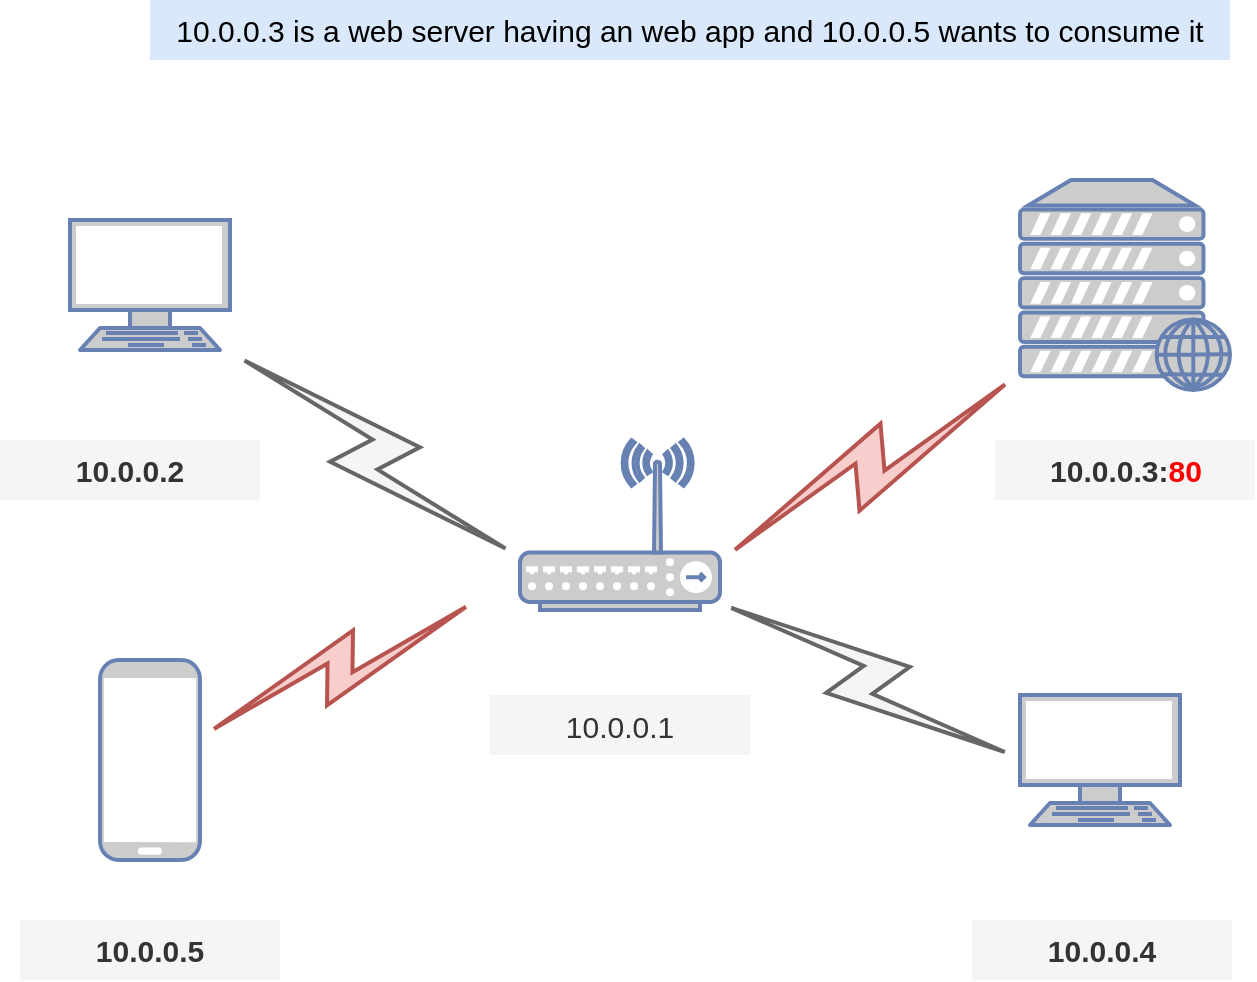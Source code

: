 <mxfile version="20.4.0" type="github" pages="4">
  <diagram id="XKPUyu1Tm3LvS_-IyQQq" name="Page-1">
    <mxGraphModel dx="1366" dy="773" grid="1" gridSize="10" guides="1" tooltips="1" connect="1" arrows="1" fold="1" page="1" pageScale="1" pageWidth="1400" pageHeight="1100" math="0" shadow="0">
      <root>
        <mxCell id="0" />
        <mxCell id="1" parent="0" />
        <mxCell id="m20iAj5jg8t047wm3KUM-1" value="" style="fontColor=#0066CC;verticalAlign=top;verticalLabelPosition=bottom;labelPosition=center;align=center;html=1;outlineConnect=0;fillColor=#CCCCCC;strokeColor=#6881B3;gradientColor=none;gradientDirection=north;strokeWidth=2;shape=mxgraph.networks.wireless_hub;" parent="1" vertex="1">
          <mxGeometry x="580" y="310" width="100" height="85" as="geometry" />
        </mxCell>
        <mxCell id="m20iAj5jg8t047wm3KUM-2" value="" style="fontColor=#0066CC;verticalAlign=top;verticalLabelPosition=bottom;labelPosition=center;align=center;html=1;outlineConnect=0;fillColor=#CCCCCC;strokeColor=#6881B3;gradientColor=none;gradientDirection=north;strokeWidth=2;shape=mxgraph.networks.web_server;" parent="1" vertex="1">
          <mxGeometry x="830" y="180" width="105" height="105" as="geometry" />
        </mxCell>
        <mxCell id="m20iAj5jg8t047wm3KUM-3" value="" style="fontColor=#0066CC;verticalAlign=top;verticalLabelPosition=bottom;labelPosition=center;align=center;html=1;outlineConnect=0;fillColor=#CCCCCC;strokeColor=#6881B3;gradientColor=none;gradientDirection=north;strokeWidth=2;shape=mxgraph.networks.mobile;" parent="1" vertex="1">
          <mxGeometry x="370" y="420" width="50" height="100" as="geometry" />
        </mxCell>
        <mxCell id="m20iAj5jg8t047wm3KUM-4" value="" style="fontColor=#0066CC;verticalAlign=top;verticalLabelPosition=bottom;labelPosition=center;align=center;html=1;outlineConnect=0;fillColor=#CCCCCC;strokeColor=#6881B3;gradientColor=none;gradientDirection=north;strokeWidth=2;shape=mxgraph.networks.terminal;" parent="1" vertex="1">
          <mxGeometry x="830" y="437.5" width="80" height="65" as="geometry" />
        </mxCell>
        <mxCell id="m20iAj5jg8t047wm3KUM-5" value="" style="fontColor=#0066CC;verticalAlign=top;verticalLabelPosition=bottom;labelPosition=center;align=center;html=1;outlineConnect=0;fillColor=#CCCCCC;strokeColor=#6881B3;gradientColor=none;gradientDirection=north;strokeWidth=2;shape=mxgraph.networks.terminal;" parent="1" vertex="1">
          <mxGeometry x="355" y="200" width="80" height="65" as="geometry" />
        </mxCell>
        <mxCell id="m20iAj5jg8t047wm3KUM-6" value="" style="html=1;outlineConnect=0;fillColor=#f8cecc;strokeColor=#b85450;gradientDirection=north;strokeWidth=2;shape=mxgraph.networks.comm_link_edge;html=1;rounded=0;exitX=1;exitY=0.7;exitDx=0;exitDy=0;exitPerimeter=0;entryX=0;entryY=0.93;entryDx=0;entryDy=0;entryPerimeter=0;" parent="1" source="m20iAj5jg8t047wm3KUM-1" target="m20iAj5jg8t047wm3KUM-2" edge="1">
          <mxGeometry width="100" height="100" relative="1" as="geometry">
            <mxPoint x="700" y="380" as="sourcePoint" />
            <mxPoint x="800" y="280" as="targetPoint" />
          </mxGeometry>
        </mxCell>
        <mxCell id="m20iAj5jg8t047wm3KUM-7" value="" style="html=1;outlineConnect=0;fillColor=#f8cecc;strokeColor=#b85450;gradientDirection=north;strokeWidth=2;shape=mxgraph.networks.comm_link_edge;html=1;rounded=0;" parent="1" source="m20iAj5jg8t047wm3KUM-3" edge="1">
          <mxGeometry width="100" height="100" relative="1" as="geometry">
            <mxPoint x="460" y="490" as="sourcePoint" />
            <mxPoint x="560" y="390" as="targetPoint" />
          </mxGeometry>
        </mxCell>
        <mxCell id="m20iAj5jg8t047wm3KUM-8" value="" style="html=1;outlineConnect=0;gradientDirection=north;strokeWidth=2;shape=mxgraph.networks.comm_link_edge;html=1;rounded=0;entryX=0;entryY=0.7;entryDx=0;entryDy=0;entryPerimeter=0;fillColor=#f5f5f5;strokeColor=#666666;" parent="1" target="m20iAj5jg8t047wm3KUM-1" edge="1">
          <mxGeometry width="100" height="100" relative="1" as="geometry">
            <mxPoint x="435" y="265" as="sourcePoint" />
            <mxPoint x="535" y="325" as="targetPoint" />
          </mxGeometry>
        </mxCell>
        <mxCell id="m20iAj5jg8t047wm3KUM-9" value="" style="html=1;outlineConnect=0;fillColor=#f5f5f5;strokeColor=#666666;gradientDirection=north;strokeWidth=2;shape=mxgraph.networks.comm_link_edge;html=1;rounded=0;exitX=0.98;exitY=0.94;exitDx=0;exitDy=0;exitPerimeter=0;" parent="1" source="m20iAj5jg8t047wm3KUM-1" edge="1">
          <mxGeometry width="100" height="100" relative="1" as="geometry">
            <mxPoint x="730" y="410" as="sourcePoint" />
            <mxPoint x="830" y="470" as="targetPoint" />
            <Array as="points">
              <mxPoint x="670" y="400" />
            </Array>
          </mxGeometry>
        </mxCell>
        <mxCell id="m20iAj5jg8t047wm3KUM-10" value="10.0.0.3 is a web server having an web app and 10.0.0.5 wants to consume it" style="text;html=1;strokeColor=none;fillColor=#dae8fc;align=center;verticalAlign=middle;whiteSpace=wrap;rounded=0;fontSize=15;fontStyle=0" parent="1" vertex="1">
          <mxGeometry x="395" y="90" width="540" height="30" as="geometry" />
        </mxCell>
        <mxCell id="m20iAj5jg8t047wm3KUM-11" value="10.0.0.3:&lt;font color=&quot;#ff0000&quot;&gt;80&lt;/font&gt;" style="text;html=1;align=center;verticalAlign=middle;whiteSpace=wrap;rounded=0;fontSize=15;fillColor=#f5f5f5;fontColor=#333333;strokeColor=none;fontStyle=1" parent="1" vertex="1">
          <mxGeometry x="817.5" y="310" width="130" height="30" as="geometry" />
        </mxCell>
        <mxCell id="m20iAj5jg8t047wm3KUM-12" value="10.0.0.4" style="text;html=1;align=center;verticalAlign=middle;whiteSpace=wrap;rounded=0;fontSize=15;fillColor=#f5f5f5;fontColor=#333333;strokeColor=none;fontStyle=1" parent="1" vertex="1">
          <mxGeometry x="806" y="550" width="130" height="30" as="geometry" />
        </mxCell>
        <mxCell id="m20iAj5jg8t047wm3KUM-13" value="10.0.0.2" style="text;html=1;align=center;verticalAlign=middle;whiteSpace=wrap;rounded=0;fontSize=15;fillColor=#f5f5f5;fontColor=#333333;strokeColor=none;fontStyle=1" parent="1" vertex="1">
          <mxGeometry x="320" y="310" width="130" height="30" as="geometry" />
        </mxCell>
        <mxCell id="m20iAj5jg8t047wm3KUM-14" value="10.0.0.5" style="text;html=1;align=center;verticalAlign=middle;whiteSpace=wrap;rounded=0;fontSize=15;fillColor=#f5f5f5;fontColor=#333333;strokeColor=none;fontStyle=1" parent="1" vertex="1">
          <mxGeometry x="330" y="550" width="130" height="30" as="geometry" />
        </mxCell>
        <mxCell id="m20iAj5jg8t047wm3KUM-15" value="10.0.0.1" style="text;html=1;align=center;verticalAlign=middle;whiteSpace=wrap;rounded=0;fontSize=15;fillColor=#f5f5f5;fontColor=#333333;strokeColor=none;" parent="1" vertex="1">
          <mxGeometry x="565" y="437.5" width="130" height="30" as="geometry" />
        </mxCell>
      </root>
    </mxGraphModel>
  </diagram>
  <diagram id="Tks7PdLNsKAvZO4JOz4f" name="Page-2">
    <mxGraphModel dx="1366" dy="773" grid="1" gridSize="10" guides="1" tooltips="1" connect="1" arrows="1" fold="1" page="1" pageScale="1" pageWidth="1400" pageHeight="1100" math="0" shadow="0">
      <root>
        <mxCell id="0" />
        <mxCell id="1" parent="0" />
        <mxCell id="XNv9ocxf_uGY8ayxlALp-1" value="GET /10.0.3:80&lt;br&gt;HTTP Headers, cookies, content-type etc" style="rounded=1;whiteSpace=wrap;html=1;fontSize=15;arcSize=0;fillColor=#dae8fc;strokeColor=#6c8ebf;" parent="1" vertex="1">
          <mxGeometry x="420" y="150" width="550" height="50" as="geometry" />
        </mxCell>
        <mxCell id="XNv9ocxf_uGY8ayxlALp-2" value="Encrypt if Necessary ( SSL )" style="rounded=1;whiteSpace=wrap;html=1;fontSize=15;arcSize=0;fillColor=#e1d5e7;strokeColor=#9673a6;" parent="1" vertex="1">
          <mxGeometry x="420" y="219" width="550" height="50" as="geometry" />
        </mxCell>
        <mxCell id="XNv9ocxf_uGY8ayxlALp-3" value="Establish Session Tag" style="rounded=1;whiteSpace=wrap;html=1;fontSize=15;arcSize=0;fillColor=#e1d5e7;strokeColor=#9673a6;" parent="1" vertex="1">
          <mxGeometry x="420" y="287" width="550" height="50" as="geometry" />
        </mxCell>
        <mxCell id="XNv9ocxf_uGY8ayxlALp-5" value="" style="rounded=1;whiteSpace=wrap;html=1;fontSize=15;arcSize=0;fillColor=#60a917;fontColor=#ffffff;strokeColor=#2D7600;" parent="1" vertex="1">
          <mxGeometry x="420" y="424" width="270" height="56" as="geometry" />
        </mxCell>
        <mxCell id="XNv9ocxf_uGY8ayxlALp-7" value="0101010111101010010101010100010101010100010" style="rounded=1;whiteSpace=wrap;html=1;fontSize=15;arcSize=0;fillColor=#f8cecc;strokeColor=default;strokeWidth=1;" parent="1" vertex="1">
          <mxGeometry x="420" y="561" width="550" height="50" as="geometry" />
        </mxCell>
        <mxCell id="ErQsEenevURDCFAFaoU1-1" value="" style="fontColor=#0066CC;verticalAlign=top;verticalLabelPosition=bottom;labelPosition=center;align=center;html=1;outlineConnect=0;fillColor=#CCCCCC;strokeColor=#6881B3;gradientColor=none;gradientDirection=north;strokeWidth=2;shape=mxgraph.networks.mobile;" parent="1" vertex="1">
          <mxGeometry x="1140" y="80" width="50" height="100" as="geometry" />
        </mxCell>
        <mxCell id="ErQsEenevURDCFAFaoU1-2" value="10.0.0.5:&lt;font color=&quot;#ff0000&quot;&gt;82&lt;/font&gt;" style="text;html=1;align=center;verticalAlign=middle;whiteSpace=wrap;rounded=0;fontSize=15;fillColor=#f5f5f5;fontColor=#333333;strokeColor=none;fontStyle=1" parent="1" vertex="1">
          <mxGeometry x="1100" y="210" width="130" height="30" as="geometry" />
        </mxCell>
        <mxCell id="Qqbl2pWUeIQWCdBgG3dt-1" value="" style="fontColor=#0066CC;verticalAlign=top;verticalLabelPosition=bottom;labelPosition=center;align=center;html=1;outlineConnect=0;fillColor=#CCCCCC;strokeColor=#6881B3;gradientColor=none;gradientDirection=north;strokeWidth=2;shape=mxgraph.networks.web_server;" parent="1" vertex="1">
          <mxGeometry x="1120" y="298" width="105" height="105" as="geometry" />
        </mxCell>
        <mxCell id="Qqbl2pWUeIQWCdBgG3dt-2" value="10.0.0.3:&lt;font color=&quot;#ff0000&quot;&gt;80&lt;/font&gt;" style="text;html=1;align=center;verticalAlign=middle;whiteSpace=wrap;rounded=0;fontSize=15;fillColor=#f5f5f5;fontColor=#333333;strokeColor=none;fontStyle=1" parent="1" vertex="1">
          <mxGeometry x="1110" y="427.5" width="130" height="30" as="geometry" />
        </mxCell>
        <mxCell id="Qqbl2pWUeIQWCdBgG3dt-3" value="" style="triangle;whiteSpace=wrap;html=1;fontSize=15;fontColor=#ffffff;rotation=-90;fillColor=#1ba1e2;strokeColor=#006EAF;" parent="1" vertex="1">
          <mxGeometry x="796.67" y="285.34" width="40" height="53.33" as="geometry" />
        </mxCell>
        <mxCell id="Qqbl2pWUeIQWCdBgG3dt-5" value="Add Ports/Seq" style="shape=process;whiteSpace=wrap;html=1;backgroundOutline=1;fontSize=15;size=0.185;align=center;fillColor=#e1d5e7;strokeColor=#9673a6;" parent="1" vertex="1">
          <mxGeometry x="420" y="356" width="270" height="54" as="geometry" />
        </mxCell>
        <mxCell id="Qqbl2pWUeIQWCdBgG3dt-6" value="Break into Segment" style="shape=process;whiteSpace=wrap;html=1;backgroundOutline=1;fontSize=15;size=0.185;fillColor=#e1d5e7;strokeColor=#9673a6;" parent="1" vertex="1">
          <mxGeometry x="700" y="356" width="270" height="54" as="geometry" />
        </mxCell>
        <mxCell id="Qqbl2pWUeIQWCdBgG3dt-8" value="123" style="text;html=1;strokeColor=none;fillColor=none;align=center;verticalAlign=middle;whiteSpace=wrap;rounded=0;fontSize=15;fontColor=#FF0000;" parent="1" vertex="1">
          <mxGeometry x="700" y="368" width="60" height="30" as="geometry" />
        </mxCell>
        <mxCell id="Qqbl2pWUeIQWCdBgG3dt-10" value="80" style="text;html=1;strokeColor=none;fillColor=none;align=center;verticalAlign=middle;whiteSpace=wrap;rounded=0;fontSize=15;fontColor=#FF0000;" parent="1" vertex="1">
          <mxGeometry x="910" y="368" width="60" height="30" as="geometry" />
        </mxCell>
        <mxCell id="Qqbl2pWUeIQWCdBgG3dt-11" value="&lt;span style=&quot;font-family: Helvetica; font-size: 12px; font-style: normal; font-variant-ligatures: normal; font-variant-caps: normal; font-weight: 400; letter-spacing: normal; orphans: 2; text-align: center; text-indent: 0px; text-transform: none; widows: 2; word-spacing: 0px; -webkit-text-stroke-width: 0px; text-decoration-thickness: initial; text-decoration-style: initial; text-decoration-color: initial; float: none; display: inline !important;&quot;&gt;Add Ports/Seq&lt;/span&gt;" style="shape=process;whiteSpace=wrap;html=1;backgroundOutline=1;fontSize=12;size=0.235;fillColor=#e1d5e7;strokeColor=#9673a6;labelBackgroundColor=none;" parent="1" vertex="1">
          <mxGeometry x="470" y="424" width="170" height="56" as="geometry" />
        </mxCell>
        <mxCell id="Qqbl2pWUeIQWCdBgG3dt-13" value="" style="rounded=1;whiteSpace=wrap;html=1;fontSize=15;fontColor=#ffffff;arcSize=0;fillColor=#60a917;strokeColor=#2D7600;" parent="1" vertex="1">
          <mxGeometry x="700" y="424" width="270" height="56" as="geometry" />
        </mxCell>
        <mxCell id="Qqbl2pWUeIQWCdBgG3dt-12" value="&lt;font style=&quot;font-size: 13px;&quot;&gt;Segment&lt;/font&gt;" style="shape=process;whiteSpace=wrap;html=1;backgroundOutline=1;fontSize=15;size=0.235;fillColor=#e1d5e7;strokeColor=#9673a6;" parent="1" vertex="1">
          <mxGeometry x="750" y="424" width="170" height="56" as="geometry" />
        </mxCell>
        <mxCell id="Qqbl2pWUeIQWCdBgG3dt-14" value="&lt;font style=&quot;font-size: 12px;&quot;&gt;10.0.0.5&lt;/font&gt;" style="text;html=1;align=center;verticalAlign=middle;whiteSpace=wrap;rounded=0;fontSize=15;fontColor=#FCFFFF;" parent="1" vertex="1">
          <mxGeometry x="420" y="437" width="50" height="30" as="geometry" />
        </mxCell>
        <mxCell id="Qqbl2pWUeIQWCdBgG3dt-15" value="&lt;font style=&quot;font-size: 12px;&quot;&gt;10.0.0.3&lt;/font&gt;" style="text;html=1;strokeColor=none;fillColor=none;align=center;verticalAlign=middle;whiteSpace=wrap;rounded=0;fontSize=15;fontColor=#FFFFFF;" parent="1" vertex="1">
          <mxGeometry x="640" y="437" width="50" height="30" as="geometry" />
        </mxCell>
        <mxCell id="Qqbl2pWUeIQWCdBgG3dt-16" value="&lt;font style=&quot;font-size: 12px;&quot;&gt;10.0.0.5&lt;/font&gt;" style="text;html=1;strokeColor=none;fillColor=none;align=center;verticalAlign=middle;whiteSpace=wrap;rounded=0;fontSize=15;fontColor=#FFFFFF;" parent="1" vertex="1">
          <mxGeometry x="700" y="437" width="50" height="30" as="geometry" />
        </mxCell>
        <mxCell id="Qqbl2pWUeIQWCdBgG3dt-17" value="&lt;font style=&quot;font-size: 12px;&quot;&gt;10.0.0.3&lt;/font&gt;" style="text;html=1;strokeColor=none;fillColor=none;align=center;verticalAlign=middle;whiteSpace=wrap;rounded=0;fontSize=15;fontColor=#FFFFFF;" parent="1" vertex="1">
          <mxGeometry x="920" y="437" width="50" height="30" as="geometry" />
        </mxCell>
        <mxCell id="Qqbl2pWUeIQWCdBgG3dt-23" value="" style="shape=process;whiteSpace=wrap;html=1;backgroundOutline=1;fontSize=12;fontColor=#000000;size=0.158;fillColor=#f0a30a;strokeColor=#BD7000;" parent="1" vertex="1">
          <mxGeometry x="420" y="493" width="190" height="57" as="geometry" />
        </mxCell>
        <mxCell id="Qqbl2pWUeIQWCdBgG3dt-24" value="" style="shape=process;whiteSpace=wrap;html=1;backgroundOutline=1;fontSize=12;fontColor=#000000;size=0.167;fillColor=#f0a30a;strokeColor=#BD7000;" parent="1" vertex="1">
          <mxGeometry x="790" y="493" width="180" height="57" as="geometry" />
        </mxCell>
        <mxCell id="Qqbl2pWUeIQWCdBgG3dt-25" value="" style="shape=process;whiteSpace=wrap;html=1;backgroundOutline=1;fontSize=12;fontColor=#000000;size=0.188;fillColor=#f0a30a;strokeColor=#BD7000;" parent="1" vertex="1">
          <mxGeometry x="620" y="493" width="160" height="57" as="geometry" />
        </mxCell>
        <mxCell id="Qqbl2pWUeIQWCdBgG3dt-28" value="" style="shape=process;whiteSpace=wrap;html=1;backgroundOutline=1;fontSize=12;size=0.308;fillColor=#e1d5e7;strokeColor=#9673a6;" parent="1" vertex="1">
          <mxGeometry x="450" y="493" width="130" height="57" as="geometry" />
        </mxCell>
        <mxCell id="Qqbl2pWUeIQWCdBgG3dt-30" value="10.0.0.3" style="rounded=0;whiteSpace=wrap;html=1;fontSize=12;fillColor=#60a917;strokeColor=#2D7600;fontColor=#ffffff;" parent="1" vertex="1">
          <mxGeometry x="650" y="493" width="50" height="57" as="geometry" />
        </mxCell>
        <mxCell id="Qqbl2pWUeIQWCdBgG3dt-32" value="&lt;font style=&quot;font-size: 12px;&quot;&gt;10.0.0.5&lt;/font&gt;" style="text;html=1;strokeColor=none;fillColor=none;align=center;verticalAlign=middle;whiteSpace=wrap;rounded=0;fontSize=15;fontColor=#FF0000;" parent="1" vertex="1">
          <mxGeometry x="700" y="506.5" width="50" height="30" as="geometry" />
        </mxCell>
        <mxCell id="Qqbl2pWUeIQWCdBgG3dt-33" value="&lt;font style=&quot;font-size: 12px;&quot;&gt;D&lt;/font&gt;" style="text;html=1;align=center;verticalAlign=middle;whiteSpace=wrap;rounded=0;fontSize=15;" parent="1" vertex="1">
          <mxGeometry x="420" y="505" width="30" height="30" as="geometry" />
        </mxCell>
        <mxCell id="Qqbl2pWUeIQWCdBgG3dt-34" value="&lt;font style=&quot;font-size: 12px;&quot;&gt;C&lt;/font&gt;" style="text;html=1;align=center;verticalAlign=middle;whiteSpace=wrap;rounded=0;fontSize=15;" parent="1" vertex="1">
          <mxGeometry x="580" y="507" width="30" height="30" as="geometry" />
        </mxCell>
        <mxCell id="Qqbl2pWUeIQWCdBgG3dt-35" value="&lt;font style=&quot;font-size: 12px;&quot;&gt;D&lt;/font&gt;" style="text;html=1;align=center;verticalAlign=middle;whiteSpace=wrap;rounded=0;fontSize=15;" parent="1" vertex="1">
          <mxGeometry x="620" y="506.5" width="30" height="30" as="geometry" />
        </mxCell>
        <mxCell id="Qqbl2pWUeIQWCdBgG3dt-36" value="&lt;font style=&quot;font-size: 12px;&quot;&gt;C&lt;/font&gt;" style="text;html=1;align=center;verticalAlign=middle;whiteSpace=wrap;rounded=0;fontSize=15;" parent="1" vertex="1">
          <mxGeometry x="750" y="507" width="30" height="30" as="geometry" />
        </mxCell>
        <mxCell id="Qqbl2pWUeIQWCdBgG3dt-37" value="&lt;font style=&quot;font-size: 12px;&quot;&gt;D&lt;/font&gt;" style="text;html=1;align=center;verticalAlign=middle;whiteSpace=wrap;rounded=0;fontSize=15;" parent="1" vertex="1">
          <mxGeometry x="790" y="506.5" width="30" height="30" as="geometry" />
        </mxCell>
        <mxCell id="Qqbl2pWUeIQWCdBgG3dt-38" value="&lt;font style=&quot;font-size: 12px;&quot;&gt;C&lt;/font&gt;" style="text;html=1;align=center;verticalAlign=middle;whiteSpace=wrap;rounded=0;fontSize=15;" parent="1" vertex="1">
          <mxGeometry x="940" y="507" width="30" height="30" as="geometry" />
        </mxCell>
        <mxCell id="Qqbl2pWUeIQWCdBgG3dt-40" value="&lt;font style=&quot;font-size: 7px;&quot;&gt;Segment&lt;/font&gt;" style="shape=process;whiteSpace=wrap;html=1;backgroundOutline=1;fontSize=12;fontColor=#ffffff;size=0.333;fillColor=#647687;strokeColor=#314354;" parent="1" vertex="1">
          <mxGeometry x="820" y="493.5" width="90" height="56.5" as="geometry" />
        </mxCell>
        <mxCell id="Qqbl2pWUeIQWCdBgG3dt-43" value="&lt;font style=&quot;font-size: 10px;&quot;&gt;10.0.0.5&lt;/font&gt;" style="text;html=1;strokeColor=none;fillColor=none;align=center;verticalAlign=middle;whiteSpace=wrap;rounded=0;fontSize=10;fontColor=#FF0000;" parent="1" vertex="1">
          <mxGeometry x="450" y="506.5" width="40" height="30" as="geometry" />
        </mxCell>
        <mxCell id="Qqbl2pWUeIQWCdBgG3dt-44" value="&lt;font style=&quot;font-size: 12px;&quot;&gt;123&lt;/font&gt;" style="text;html=1;strokeColor=none;fillColor=none;align=center;verticalAlign=middle;whiteSpace=wrap;rounded=0;fontSize=15;fontColor=#FF0000;" parent="1" vertex="1">
          <mxGeometry x="490" y="507" width="50" height="30" as="geometry" />
        </mxCell>
        <mxCell id="Qqbl2pWUeIQWCdBgG3dt-46" value="&lt;font style=&quot;font-size: 8px;&quot;&gt;Add Ports/Seq&lt;/font&gt;" style="text;html=1;strokeColor=none;fillColor=none;align=center;verticalAlign=middle;whiteSpace=wrap;rounded=0;fontSize=8;fontColor=#000000;" parent="1" vertex="1">
          <mxGeometry x="540" y="506.5" width="40" height="30" as="geometry" />
        </mxCell>
        <mxCell id="Qqbl2pWUeIQWCdBgG3dt-47" value="&lt;font style=&quot;font-size: 12px;&quot;&gt;82&lt;/font&gt;" style="text;html=1;align=center;verticalAlign=middle;whiteSpace=wrap;rounded=0;fontSize=15;fontColor=#FFFFFF;" parent="1" vertex="1">
          <mxGeometry x="820" y="506.5" width="30" height="30" as="geometry" />
        </mxCell>
        <mxCell id="Qqbl2pWUeIQWCdBgG3dt-48" value="&lt;font style=&quot;font-size: 12px;&quot;&gt;80&lt;/font&gt;" style="text;html=1;strokeColor=none;fillColor=none;align=center;verticalAlign=middle;whiteSpace=wrap;rounded=0;fontSize=15;fontColor=#FFFFFF;" parent="1" vertex="1">
          <mxGeometry x="880" y="507" width="30" height="30" as="geometry" />
        </mxCell>
        <mxCell id="Qqbl2pWUeIQWCdBgG3dt-49" value="&lt;font style=&quot;font-size: 8px;&quot;&gt;10.0.0.3&lt;/font&gt;" style="text;html=1;strokeColor=none;fillColor=none;align=center;verticalAlign=middle;whiteSpace=wrap;rounded=0;fontSize=8;fontColor=#FF0000;" parent="1" vertex="1">
          <mxGeometry x="910" y="507" width="30" height="30" as="geometry" />
        </mxCell>
        <mxCell id="Qqbl2pWUeIQWCdBgG3dt-50" value="Layer 7 Application" style="text;html=1;strokeColor=none;fillColor=#dae8fc;align=center;verticalAlign=middle;whiteSpace=wrap;rounded=0;fontSize=9;" parent="1" vertex="1">
          <mxGeometry x="260" y="160" width="80" height="30" as="geometry" />
        </mxCell>
        <mxCell id="Qqbl2pWUeIQWCdBgG3dt-51" value="Layer 6 Presentation" style="text;html=1;strokeColor=none;fillColor=#e1d5e7;align=center;verticalAlign=middle;whiteSpace=wrap;rounded=0;fontSize=9;" parent="1" vertex="1">
          <mxGeometry x="260" y="229" width="80" height="30" as="geometry" />
        </mxCell>
        <mxCell id="Qqbl2pWUeIQWCdBgG3dt-52" value="Layer 5 Session" style="text;html=1;strokeColor=none;fillColor=#1ba1e2;align=center;verticalAlign=middle;whiteSpace=wrap;rounded=0;fontSize=9;fontColor=#ffffff;" parent="1" vertex="1">
          <mxGeometry x="260" y="297.01" width="80" height="30" as="geometry" />
        </mxCell>
        <mxCell id="Qqbl2pWUeIQWCdBgG3dt-53" value="Layer 4 Transport" style="text;html=1;strokeColor=none;fillColor=#647687;align=center;verticalAlign=middle;whiteSpace=wrap;rounded=0;fontSize=9;fontColor=#ffffff;" parent="1" vertex="1">
          <mxGeometry x="260" y="367.66" width="80" height="30" as="geometry" />
        </mxCell>
        <mxCell id="Qqbl2pWUeIQWCdBgG3dt-54" value="Layer 3 Network" style="text;html=1;strokeColor=none;fillColor=#60a917;align=center;verticalAlign=middle;whiteSpace=wrap;rounded=0;fontSize=9;fontColor=#ffffff;" parent="1" vertex="1">
          <mxGeometry x="260" y="437" width="80" height="30" as="geometry" />
        </mxCell>
        <mxCell id="Qqbl2pWUeIQWCdBgG3dt-55" value="Layer 1 Physical" style="text;html=1;strokeColor=none;fillColor=#f8cecc;align=center;verticalAlign=middle;whiteSpace=wrap;rounded=0;fontSize=9;" parent="1" vertex="1">
          <mxGeometry x="260" y="571" width="80" height="30" as="geometry" />
        </mxCell>
        <mxCell id="Qqbl2pWUeIQWCdBgG3dt-56" value="Layer 2 Data Link" style="text;html=1;strokeColor=none;fillColor=#f0a30a;align=center;verticalAlign=middle;whiteSpace=wrap;rounded=0;fontSize=9;fontColor=#000000;" parent="1" vertex="1">
          <mxGeometry x="260" y="500" width="80" height="30" as="geometry" />
        </mxCell>
        <mxCell id="Qqbl2pWUeIQWCdBgG3dt-61" value="&lt;font style=&quot;font-size: 14px;&quot;&gt;80&lt;/font&gt;" style="rounded=0;whiteSpace=wrap;html=1;fontSize=9;fontColor=#ffffff;fillColor=#647687;strokeColor=#314354;" parent="1" vertex="1">
          <mxGeometry x="640" y="356" width="50" height="54" as="geometry" />
        </mxCell>
        <mxCell id="Qqbl2pWUeIQWCdBgG3dt-60" value="&lt;font style=&quot;font-size: 13px;&quot;&gt;82&lt;/font&gt;" style="rounded=0;whiteSpace=wrap;html=1;fontSize=9;fontColor=#ffffff;fillColor=#647687;strokeColor=#314354;" parent="1" vertex="1">
          <mxGeometry x="420" y="356" width="50" height="54" as="geometry" />
        </mxCell>
        <mxCell id="Qqbl2pWUeIQWCdBgG3dt-64" value="&lt;font style=&quot;font-size: 14px;&quot;&gt;80&lt;/font&gt;" style="rounded=0;whiteSpace=wrap;html=1;fontSize=9;fontColor=#ffffff;fillColor=#647687;strokeColor=#314354;" parent="1" vertex="1">
          <mxGeometry x="920" y="356" width="50" height="54" as="geometry" />
        </mxCell>
        <mxCell id="Qqbl2pWUeIQWCdBgG3dt-63" value="&lt;font style=&quot;font-size: 13px;&quot;&gt;82&lt;/font&gt;" style="rounded=0;whiteSpace=wrap;html=1;fontSize=9;fontColor=#ffffff;fillColor=#647687;strokeColor=#314354;" parent="1" vertex="1">
          <mxGeometry x="700" y="356" width="50" height="54" as="geometry" />
        </mxCell>
        <mxCell id="Qqbl2pWUeIQWCdBgG3dt-65" value="&lt;font style=&quot;font-size: 13px;&quot;&gt;82&lt;/font&gt;" style="rounded=0;whiteSpace=wrap;html=1;fontSize=9;fontColor=#ffffff;fillColor=#647687;strokeColor=#314354;" parent="1" vertex="1">
          <mxGeometry x="469" y="424" width="41" height="56" as="geometry" />
        </mxCell>
        <mxCell id="Qqbl2pWUeIQWCdBgG3dt-66" value="&lt;font style=&quot;font-size: 14px;&quot;&gt;80&lt;/font&gt;" style="rounded=0;whiteSpace=wrap;html=1;fontSize=9;fontColor=#ffffff;fillColor=#647687;strokeColor=#314354;" parent="1" vertex="1">
          <mxGeometry x="600" y="425" width="40" height="54" as="geometry" />
        </mxCell>
        <mxCell id="Qqbl2pWUeIQWCdBgG3dt-67" value="&lt;span style=&quot;font-size: 13px;&quot;&gt;82&lt;/span&gt;" style="rounded=0;whiteSpace=wrap;html=1;fontSize=9;fontColor=#ffffff;fillColor=#647687;strokeColor=#314354;" parent="1" vertex="1">
          <mxGeometry x="749" y="424" width="41" height="56" as="geometry" />
        </mxCell>
        <mxCell id="Qqbl2pWUeIQWCdBgG3dt-68" value="&lt;font style=&quot;font-size: 14px;&quot;&gt;80&lt;/font&gt;" style="rounded=0;whiteSpace=wrap;html=1;fontSize=9;fontColor=#ffffff;fillColor=#647687;strokeColor=#314354;" parent="1" vertex="1">
          <mxGeometry x="880" y="425" width="40" height="54" as="geometry" />
        </mxCell>
        <mxCell id="Qqbl2pWUeIQWCdBgG3dt-70" value="10.0.0.5" style="rounded=0;whiteSpace=wrap;html=1;fontSize=12;fillColor=#60a917;strokeColor=#2D7600;fontColor=#ffffff;" parent="1" vertex="1">
          <mxGeometry x="700" y="493.5" width="50" height="56.5" as="geometry" />
        </mxCell>
        <mxCell id="Qqbl2pWUeIQWCdBgG3dt-71" value="&lt;font style=&quot;font-size: 6px;&quot;&gt;Segment&lt;/font&gt;" style="rounded=0;whiteSpace=wrap;html=1;fontSize=12;fillColor=#e1d5e7;strokeColor=#9673a6;" parent="1" vertex="1">
          <mxGeometry x="850" y="493.75" width="30" height="56.5" as="geometry" />
        </mxCell>
        <mxCell id="Qqbl2pWUeIQWCdBgG3dt-74" value="" style="triangle;whiteSpace=wrap;html=1;fontSize=15;rotation=-90;textOpacity=20;fillColor=#b1ddf0;strokeColor=#10739e;fontColor=default;opacity=50;" parent="1" vertex="1">
          <mxGeometry x="810" y="356" width="40" height="53.33" as="geometry" />
        </mxCell>
        <mxCell id="Qqbl2pWUeIQWCdBgG3dt-72" value="&lt;font style=&quot;font-size: 7px;&quot;&gt;10.0.0.3&lt;/font&gt;" style="rounded=0;whiteSpace=wrap;html=1;fontSize=12;fillColor=#60a917;strokeColor=#2D7600;fontColor=#ffffff;" parent="1" vertex="1">
          <mxGeometry x="910" y="493" width="30" height="57" as="geometry" />
        </mxCell>
        <mxCell id="Qqbl2pWUeIQWCdBgG3dt-73" value="Open System Interconnection&amp;nbsp; (OSI ) Model" style="text;html=1;align=center;verticalAlign=middle;whiteSpace=wrap;rounded=0;labelBackgroundColor=none;strokeWidth=4;fontSize=13;fillColor=#f5f5f5;fontColor=#333333;strokeColor=none;fontStyle=1" parent="1" vertex="1">
          <mxGeometry x="460.0" y="70" width="480" height="30" as="geometry" />
        </mxCell>
        <mxCell id="Qqbl2pWUeIQWCdBgG3dt-75" value="" style="triangle;whiteSpace=wrap;html=1;fontSize=15;rotation=-90;textOpacity=20;fillColor=#b1ddf0;strokeColor=#10739e;fontColor=default;opacity=50;" parent="1" vertex="1">
          <mxGeometry x="815" y="425" width="40" height="53.33" as="geometry" />
        </mxCell>
        <mxCell id="Qqbl2pWUeIQWCdBgG3dt-76" value="" style="triangle;whiteSpace=wrap;html=1;fontSize=15;rotation=-90;textOpacity=20;fillColor=#b1ddf0;strokeColor=#10739e;fontColor=default;opacity=50;" parent="1" vertex="1">
          <mxGeometry x="856.83" y="500.51" width="15" height="20" as="geometry" />
        </mxCell>
        <mxCell id="E63JAxn0gkSoe_ebOMRQ-1" value="" style="endArrow=classic;html=1;rounded=0;" parent="1" edge="1">
          <mxGeometry width="50" height="50" relative="1" as="geometry">
            <mxPoint x="1010" y="150" as="sourcePoint" />
            <mxPoint x="1010" y="610" as="targetPoint" />
          </mxGeometry>
        </mxCell>
        <mxCell id="6B_Frrq-Mdh2XbaOdawu-1" value="Segments" style="text;html=1;align=center;verticalAlign=middle;whiteSpace=wrap;rounded=0;labelBackgroundColor=none;strokeWidth=4;fontSize=13;fillColor=#f5f5f5;fontColor=#333333;strokeColor=none;fontStyle=1" parent="1" vertex="1">
          <mxGeometry x="971" y="369" width="80" height="30" as="geometry" />
        </mxCell>
        <mxCell id="6B_Frrq-Mdh2XbaOdawu-2" value="Packets" style="text;html=1;align=center;verticalAlign=middle;whiteSpace=wrap;rounded=0;labelBackgroundColor=none;strokeWidth=4;fontSize=13;fillColor=#f5f5f5;fontColor=#333333;strokeColor=none;fontStyle=1" parent="1" vertex="1">
          <mxGeometry x="971" y="436.66" width="80" height="30" as="geometry" />
        </mxCell>
        <mxCell id="cANMoEAYzqhfZGf-EyVC-7" value="Frame" style="text;html=1;align=center;verticalAlign=middle;whiteSpace=wrap;rounded=0;labelBackgroundColor=none;strokeWidth=4;fontSize=13;fillColor=#f5f5f5;fontColor=#333333;strokeColor=none;fontStyle=1" parent="1" vertex="1">
          <mxGeometry x="971" y="505" width="80" height="30" as="geometry" />
        </mxCell>
        <mxCell id="cANMoEAYzqhfZGf-EyVC-8" value="" style="rounded=0;whiteSpace=wrap;html=1;fontColor=#ffffff;fillColor=#647687;strokeColor=#314354;" parent="1" vertex="1">
          <mxGeometry x="1105" y="492" width="25.79" height="28" as="geometry" />
        </mxCell>
        <mxCell id="cANMoEAYzqhfZGf-EyVC-9" value="&lt;font style=&quot;font-size: 11px;&quot;&gt;Ports (Source and Destination)&lt;/font&gt;" style="text;html=1;align=center;verticalAlign=middle;whiteSpace=wrap;rounded=0;fontSize=15;fillColor=#f5f5f5;fontColor=#333333;strokeColor=none;fontStyle=1" parent="1" vertex="1">
          <mxGeometry x="1140" y="491" width="170" height="30" as="geometry" />
        </mxCell>
        <mxCell id="cANMoEAYzqhfZGf-EyVC-10" value="" style="rounded=0;whiteSpace=wrap;html=1;fontColor=#ffffff;fillColor=#60a917;strokeColor=#2D7600;" parent="1" vertex="1">
          <mxGeometry x="1105" y="531" width="25.79" height="28" as="geometry" />
        </mxCell>
        <mxCell id="cANMoEAYzqhfZGf-EyVC-11" value="&lt;font style=&quot;font-size: 11px;&quot;&gt;IP Address (Source and Destination)&lt;/font&gt;" style="text;html=1;align=center;verticalAlign=middle;whiteSpace=wrap;rounded=0;fontSize=15;fillColor=#f5f5f5;fontColor=#333333;strokeColor=none;fontStyle=1" parent="1" vertex="1">
          <mxGeometry x="1140" y="530" width="210" height="30" as="geometry" />
        </mxCell>
        <mxCell id="cANMoEAYzqhfZGf-EyVC-12" value="" style="rounded=0;whiteSpace=wrap;html=1;fontColor=#000000;fillColor=#f0a30a;strokeColor=#BD7000;" parent="1" vertex="1">
          <mxGeometry x="1105" y="572" width="25.79" height="28" as="geometry" />
        </mxCell>
        <mxCell id="cANMoEAYzqhfZGf-EyVC-13" value="&lt;font style=&quot;font-size: 11px;&quot;&gt;MAC Address (Source and Destination)&lt;/font&gt;" style="text;html=1;align=center;verticalAlign=middle;whiteSpace=wrap;rounded=0;fontSize=15;fillColor=#f5f5f5;fontColor=#333333;strokeColor=none;fontStyle=1" parent="1" vertex="1">
          <mxGeometry x="1140" y="571" width="210" height="30" as="geometry" />
        </mxCell>
        <mxCell id="2hXBVIj9OIPmf1ShUWQz-1" value="&lt;font style=&quot;font-size: 11px;&quot;&gt;TCP/IP/UDP&lt;/font&gt;" style="text;html=1;align=center;verticalAlign=middle;whiteSpace=wrap;rounded=0;labelBackgroundColor=none;strokeWidth=4;fontSize=13;fillColor=#f5f5f5;fontColor=#333333;strokeColor=none;fontStyle=1" vertex="1" parent="1">
          <mxGeometry x="340" y="368" width="80" height="30" as="geometry" />
        </mxCell>
      </root>
    </mxGraphModel>
  </diagram>
  <diagram name="Page-3" id="7TiJvqebHcIxNIhwIEVT">
    <mxGraphModel dx="1366" dy="773" grid="1" gridSize="10" guides="1" tooltips="1" connect="1" arrows="1" fold="1" page="1" pageScale="1" pageWidth="1400" pageHeight="1100" math="0" shadow="0">
      <root>
        <mxCell id="vFieOjdE_hQMIMMlxJit-0" />
        <mxCell id="vFieOjdE_hQMIMMlxJit-1" parent="vFieOjdE_hQMIMMlxJit-0" />
        <mxCell id="vFieOjdE_hQMIMMlxJit-2" value="" style="fontColor=#0066CC;verticalAlign=top;verticalLabelPosition=bottom;labelPosition=center;align=center;html=1;outlineConnect=0;fillColor=#CCCCCC;strokeColor=#6881B3;gradientColor=none;gradientDirection=north;strokeWidth=2;shape=mxgraph.networks.wireless_hub;" parent="vFieOjdE_hQMIMMlxJit-1" vertex="1">
          <mxGeometry x="580" y="310" width="100" height="85" as="geometry" />
        </mxCell>
        <mxCell id="vFieOjdE_hQMIMMlxJit-3" value="" style="fontColor=#0066CC;verticalAlign=top;verticalLabelPosition=bottom;labelPosition=center;align=center;html=1;outlineConnect=0;fillColor=#CCCCCC;strokeColor=#6881B3;gradientColor=none;gradientDirection=north;strokeWidth=2;shape=mxgraph.networks.web_server;" parent="vFieOjdE_hQMIMMlxJit-1" vertex="1">
          <mxGeometry x="830" y="180" width="105" height="105" as="geometry" />
        </mxCell>
        <mxCell id="vFieOjdE_hQMIMMlxJit-4" value="" style="fontColor=#0066CC;verticalAlign=top;verticalLabelPosition=bottom;labelPosition=center;align=center;html=1;outlineConnect=0;fillColor=#CCCCCC;strokeColor=#6881B3;gradientColor=none;gradientDirection=north;strokeWidth=2;shape=mxgraph.networks.mobile;" parent="vFieOjdE_hQMIMMlxJit-1" vertex="1">
          <mxGeometry x="370" y="420" width="50" height="100" as="geometry" />
        </mxCell>
        <mxCell id="vFieOjdE_hQMIMMlxJit-5" value="" style="fontColor=#0066CC;verticalAlign=top;verticalLabelPosition=bottom;labelPosition=center;align=center;html=1;outlineConnect=0;fillColor=#CCCCCC;strokeColor=#6881B3;gradientColor=none;gradientDirection=north;strokeWidth=2;shape=mxgraph.networks.terminal;" parent="vFieOjdE_hQMIMMlxJit-1" vertex="1">
          <mxGeometry x="830" y="437.5" width="80" height="65" as="geometry" />
        </mxCell>
        <mxCell id="vFieOjdE_hQMIMMlxJit-6" value="" style="fontColor=#0066CC;verticalAlign=top;verticalLabelPosition=bottom;labelPosition=center;align=center;html=1;outlineConnect=0;fillColor=#CCCCCC;strokeColor=#6881B3;gradientColor=none;gradientDirection=north;strokeWidth=2;shape=mxgraph.networks.terminal;" parent="vFieOjdE_hQMIMMlxJit-1" vertex="1">
          <mxGeometry x="355" y="200" width="80" height="65" as="geometry" />
        </mxCell>
        <mxCell id="vFieOjdE_hQMIMMlxJit-7" value="" style="html=1;outlineConnect=0;fillColor=#f8cecc;strokeColor=#b85450;gradientDirection=north;strokeWidth=2;shape=mxgraph.networks.comm_link_edge;html=1;rounded=0;exitX=1;exitY=0.7;exitDx=0;exitDy=0;exitPerimeter=0;entryX=0;entryY=0.93;entryDx=0;entryDy=0;entryPerimeter=0;" parent="vFieOjdE_hQMIMMlxJit-1" source="vFieOjdE_hQMIMMlxJit-2" target="vFieOjdE_hQMIMMlxJit-3" edge="1">
          <mxGeometry width="100" height="100" relative="1" as="geometry">
            <mxPoint x="700" y="380" as="sourcePoint" />
            <mxPoint x="800" y="280" as="targetPoint" />
          </mxGeometry>
        </mxCell>
        <mxCell id="vFieOjdE_hQMIMMlxJit-8" value="" style="html=1;outlineConnect=0;fillColor=#f8cecc;strokeColor=#b85450;gradientDirection=north;strokeWidth=2;shape=mxgraph.networks.comm_link_edge;html=1;rounded=0;" parent="vFieOjdE_hQMIMMlxJit-1" source="vFieOjdE_hQMIMMlxJit-4" edge="1">
          <mxGeometry width="100" height="100" relative="1" as="geometry">
            <mxPoint x="460" y="490" as="sourcePoint" />
            <mxPoint x="560" y="390" as="targetPoint" />
          </mxGeometry>
        </mxCell>
        <mxCell id="vFieOjdE_hQMIMMlxJit-9" value="" style="html=1;outlineConnect=0;gradientDirection=north;strokeWidth=2;shape=mxgraph.networks.comm_link_edge;html=1;rounded=0;entryX=0;entryY=0.7;entryDx=0;entryDy=0;entryPerimeter=0;fillColor=#f8cecc;strokeColor=#b85450;" parent="vFieOjdE_hQMIMMlxJit-1" target="vFieOjdE_hQMIMMlxJit-2" edge="1">
          <mxGeometry width="100" height="100" relative="1" as="geometry">
            <mxPoint x="435" y="265" as="sourcePoint" />
            <mxPoint x="535" y="325" as="targetPoint" />
          </mxGeometry>
        </mxCell>
        <mxCell id="vFieOjdE_hQMIMMlxJit-10" value="" style="html=1;outlineConnect=0;fillColor=#f8cecc;strokeColor=#b85450;gradientDirection=north;strokeWidth=2;shape=mxgraph.networks.comm_link_edge;html=1;rounded=0;exitX=0.98;exitY=0.94;exitDx=0;exitDy=0;exitPerimeter=0;" parent="vFieOjdE_hQMIMMlxJit-1" source="vFieOjdE_hQMIMMlxJit-2" edge="1">
          <mxGeometry width="100" height="100" relative="1" as="geometry">
            <mxPoint x="730" y="410" as="sourcePoint" />
            <mxPoint x="830" y="470" as="targetPoint" />
            <Array as="points">
              <mxPoint x="670" y="400" />
            </Array>
          </mxGeometry>
        </mxCell>
        <mxCell id="vFieOjdE_hQMIMMlxJit-12" value="10.0.0.3:&lt;font color=&quot;#ff0000&quot;&gt;80&lt;/font&gt;" style="text;html=1;align=center;verticalAlign=middle;whiteSpace=wrap;rounded=0;fontSize=15;fillColor=#f5f5f5;fontColor=#333333;strokeColor=none;fontStyle=1" parent="vFieOjdE_hQMIMMlxJit-1" vertex="1">
          <mxGeometry x="817.5" y="310" width="130" height="30" as="geometry" />
        </mxCell>
        <mxCell id="vFieOjdE_hQMIMMlxJit-13" value="10.0.0.4" style="text;html=1;align=center;verticalAlign=middle;whiteSpace=wrap;rounded=0;fontSize=15;fillColor=#f5f5f5;fontColor=#333333;strokeColor=none;fontStyle=1" parent="vFieOjdE_hQMIMMlxJit-1" vertex="1">
          <mxGeometry x="806" y="550" width="130" height="30" as="geometry" />
        </mxCell>
        <mxCell id="vFieOjdE_hQMIMMlxJit-14" value="10.0.0.2" style="text;html=1;align=center;verticalAlign=middle;whiteSpace=wrap;rounded=0;fontSize=15;fillColor=#f5f5f5;fontColor=#333333;strokeColor=none;fontStyle=1" parent="vFieOjdE_hQMIMMlxJit-1" vertex="1">
          <mxGeometry x="320" y="310" width="130" height="30" as="geometry" />
        </mxCell>
        <mxCell id="vFieOjdE_hQMIMMlxJit-15" value="10.0.0.5" style="text;html=1;align=center;verticalAlign=middle;whiteSpace=wrap;rounded=0;fontSize=15;fillColor=#f5f5f5;fontColor=#333333;strokeColor=none;fontStyle=1" parent="vFieOjdE_hQMIMMlxJit-1" vertex="1">
          <mxGeometry x="330" y="550" width="130" height="30" as="geometry" />
        </mxCell>
        <mxCell id="vFieOjdE_hQMIMMlxJit-16" value="10.0.0.1" style="text;html=1;align=center;verticalAlign=middle;whiteSpace=wrap;rounded=0;fontSize=15;fillColor=#f5f5f5;fontColor=#333333;strokeColor=none;" parent="vFieOjdE_hQMIMMlxJit-1" vertex="1">
          <mxGeometry x="565" y="437.5" width="130" height="30" as="geometry" />
        </mxCell>
        <mxCell id="Oxz8cvcOZIALuwMPH9_G-0" value="0101010111" style="rounded=1;whiteSpace=wrap;html=1;fontSize=15;arcSize=0;fillColor=#e51400;strokeColor=#B20000;strokeWidth=1;fontColor=#ffffff;" parent="vFieOjdE_hQMIMMlxJit-1" vertex="1">
          <mxGeometry x="970" y="462.5" width="190" height="40" as="geometry" />
        </mxCell>
        <mxCell id="Oxz8cvcOZIALuwMPH9_G-1" value="0101010111" style="rounded=1;whiteSpace=wrap;html=1;fontSize=15;arcSize=0;fillColor=#e51400;strokeColor=#B20000;strokeWidth=1;fontColor=#ffffff;" parent="vFieOjdE_hQMIMMlxJit-1" vertex="1">
          <mxGeometry x="535" y="520" width="190" height="40" as="geometry" />
        </mxCell>
        <mxCell id="Oxz8cvcOZIALuwMPH9_G-2" value="0101010111" style="rounded=1;whiteSpace=wrap;html=1;fontSize=15;arcSize=0;fillColor=#e51400;strokeColor=#B20000;strokeWidth=1;fontColor=#ffffff;" parent="vFieOjdE_hQMIMMlxJit-1" vertex="1">
          <mxGeometry x="110" y="230" width="190" height="40" as="geometry" />
        </mxCell>
        <mxCell id="Oxz8cvcOZIALuwMPH9_G-3" value="" style="shape=sumEllipse;perimeter=ellipsePerimeter;whiteSpace=wrap;html=1;backgroundOutline=1;fillColor=none;strokeWidth=5;opacity=60;" parent="vFieOjdE_hQMIMMlxJit-1" vertex="1">
          <mxGeometry x="590" y="495" width="90" height="90" as="geometry" />
        </mxCell>
        <mxCell id="Oxz8cvcOZIALuwMPH9_G-4" value="" style="shape=sumEllipse;perimeter=ellipsePerimeter;whiteSpace=wrap;html=1;backgroundOutline=1;fillColor=none;strokeWidth=5;opacity=60;" parent="vFieOjdE_hQMIMMlxJit-1" vertex="1">
          <mxGeometry x="1030" y="437.5" width="90" height="90" as="geometry" />
        </mxCell>
        <mxCell id="Oxz8cvcOZIALuwMPH9_G-5" value="" style="shape=sumEllipse;perimeter=ellipsePerimeter;whiteSpace=wrap;html=1;backgroundOutline=1;fillColor=none;strokeWidth=5;opacity=60;" parent="vFieOjdE_hQMIMMlxJit-1" vertex="1">
          <mxGeometry x="160" y="205" width="90" height="90" as="geometry" />
        </mxCell>
        <mxCell id="Oxz8cvcOZIALuwMPH9_G-6" value="https://youtu.be/7IS7gigunyI?list=PLQnljOFTspQUNnO4p00ua_C5mKTfldiYT&amp;amp;t=1136" style="html=1;strokeWidth=1;shadow=0;dashed=0;shape=mxgraph.ios7ui.url;fillColor=#e0e0e0;strokeColor=#c0c0c0;buttonText=;strokeColor2=#222222;fontColor=#222222;fontSize=13;spacingTop=2;align=center;opacity=60;" parent="vFieOjdE_hQMIMMlxJit-1" vertex="1">
          <mxGeometry x="378" y="40" width="645" height="70" as="geometry" />
        </mxCell>
      </root>
    </mxGraphModel>
  </diagram>
  <diagram name="Page-4" id="qrWuyGCQPrhgkQDSdFJj">
    <mxGraphModel dx="1607" dy="909" grid="1" gridSize="10" guides="1" tooltips="1" connect="1" arrows="1" fold="1" page="1" pageScale="1" pageWidth="1400" pageHeight="1100" math="0" shadow="0">
      <root>
        <mxCell id="j6OqITB0yMNz8LE1rcJN-0" />
        <mxCell id="j6OqITB0yMNz8LE1rcJN-1" parent="j6OqITB0yMNz8LE1rcJN-0" />
        <mxCell id="j6OqITB0yMNz8LE1rcJN-2" value="" style="fontColor=#0066CC;verticalAlign=top;verticalLabelPosition=bottom;labelPosition=center;align=center;html=1;outlineConnect=0;fillColor=#CCCCCC;strokeColor=#6881B3;gradientColor=none;gradientDirection=north;strokeWidth=2;shape=mxgraph.networks.wireless_hub;" vertex="1" parent="j6OqITB0yMNz8LE1rcJN-1">
          <mxGeometry x="390" y="340" width="100" height="85" as="geometry" />
        </mxCell>
        <mxCell id="j6OqITB0yMNz8LE1rcJN-3" value="" style="verticalAlign=top;verticalLabelPosition=bottom;labelPosition=center;align=center;html=1;outlineConnect=0;fillColor=#f8cecc;strokeColor=#b85450;gradientDirection=north;strokeWidth=2;shape=mxgraph.networks.web_server;" vertex="1" parent="j6OqITB0yMNz8LE1rcJN-1">
          <mxGeometry x="640" y="210" width="105" height="105" as="geometry" />
        </mxCell>
        <mxCell id="j6OqITB0yMNz8LE1rcJN-4" value="" style="fontColor=#0066CC;verticalAlign=top;verticalLabelPosition=bottom;labelPosition=center;align=center;html=1;outlineConnect=0;fillColor=#CCCCCC;strokeColor=#6881B3;gradientColor=none;gradientDirection=north;strokeWidth=2;shape=mxgraph.networks.mobile;" vertex="1" parent="j6OqITB0yMNz8LE1rcJN-1">
          <mxGeometry x="180" y="450" width="50" height="100" as="geometry" />
        </mxCell>
        <mxCell id="j6OqITB0yMNz8LE1rcJN-6" value="" style="fontColor=#0066CC;verticalAlign=top;verticalLabelPosition=bottom;labelPosition=center;align=center;html=1;outlineConnect=0;fillColor=#CCCCCC;strokeColor=#6881B3;gradientColor=none;gradientDirection=north;strokeWidth=2;shape=mxgraph.networks.terminal;" vertex="1" parent="j6OqITB0yMNz8LE1rcJN-1">
          <mxGeometry x="165" y="230" width="80" height="65" as="geometry" />
        </mxCell>
        <mxCell id="j6OqITB0yMNz8LE1rcJN-7" value="" style="html=1;outlineConnect=0;fillColor=#f8cecc;strokeColor=#b85450;gradientDirection=north;strokeWidth=2;shape=mxgraph.networks.comm_link_edge;html=1;rounded=0;exitX=1;exitY=0.7;exitDx=0;exitDy=0;exitPerimeter=0;entryX=0;entryY=0.93;entryDx=0;entryDy=0;entryPerimeter=0;" edge="1" parent="j6OqITB0yMNz8LE1rcJN-1" source="j6OqITB0yMNz8LE1rcJN-2" target="j6OqITB0yMNz8LE1rcJN-3">
          <mxGeometry width="100" height="100" relative="1" as="geometry">
            <mxPoint x="510" y="410" as="sourcePoint" />
            <mxPoint x="610" y="310" as="targetPoint" />
          </mxGeometry>
        </mxCell>
        <mxCell id="j6OqITB0yMNz8LE1rcJN-8" value="" style="html=1;outlineConnect=0;fillColor=#f8cecc;strokeColor=#b85450;gradientDirection=north;strokeWidth=2;shape=mxgraph.networks.comm_link_edge;html=1;rounded=0;" edge="1" parent="j6OqITB0yMNz8LE1rcJN-1" source="j6OqITB0yMNz8LE1rcJN-4">
          <mxGeometry width="100" height="100" relative="1" as="geometry">
            <mxPoint x="270" y="520" as="sourcePoint" />
            <mxPoint x="370" y="420" as="targetPoint" />
          </mxGeometry>
        </mxCell>
        <mxCell id="j6OqITB0yMNz8LE1rcJN-9" value="" style="html=1;outlineConnect=0;gradientDirection=north;strokeWidth=2;shape=mxgraph.networks.comm_link_edge;html=1;rounded=0;entryX=0;entryY=0.7;entryDx=0;entryDy=0;entryPerimeter=0;fillColor=#f8cecc;strokeColor=#b85450;" edge="1" parent="j6OqITB0yMNz8LE1rcJN-1" target="j6OqITB0yMNz8LE1rcJN-2">
          <mxGeometry width="100" height="100" relative="1" as="geometry">
            <mxPoint x="245" y="295" as="sourcePoint" />
            <mxPoint x="345" y="355" as="targetPoint" />
          </mxGeometry>
        </mxCell>
        <mxCell id="j6OqITB0yMNz8LE1rcJN-11" value="10.0.0.3 is a web server having an web app and 10.0.0.5 wants to consume it" style="text;html=1;strokeColor=none;fillColor=#dae8fc;align=center;verticalAlign=middle;whiteSpace=wrap;rounded=0;fontSize=15;fontStyle=0" vertex="1" parent="j6OqITB0yMNz8LE1rcJN-1">
          <mxGeometry x="205" y="120" width="540" height="30" as="geometry" />
        </mxCell>
        <mxCell id="j6OqITB0yMNz8LE1rcJN-12" value="10.0.0.3:&lt;font color=&quot;#ff0000&quot;&gt;80&lt;/font&gt;" style="text;html=1;align=center;verticalAlign=middle;whiteSpace=wrap;rounded=0;fontSize=15;fillColor=#f5f5f5;fontColor=#333333;strokeColor=none;fontStyle=1" vertex="1" parent="j6OqITB0yMNz8LE1rcJN-1">
          <mxGeometry x="627.5" y="340" width="130" height="30" as="geometry" />
        </mxCell>
        <mxCell id="j6OqITB0yMNz8LE1rcJN-14" value="10.0.0.2" style="text;html=1;align=center;verticalAlign=middle;whiteSpace=wrap;rounded=0;fontSize=15;fillColor=#f5f5f5;fontColor=#333333;strokeColor=none;fontStyle=1" vertex="1" parent="j6OqITB0yMNz8LE1rcJN-1">
          <mxGeometry x="130" y="340" width="130" height="30" as="geometry" />
        </mxCell>
        <mxCell id="j6OqITB0yMNz8LE1rcJN-15" value="10.0.0.5" style="text;html=1;align=center;verticalAlign=middle;whiteSpace=wrap;rounded=0;fontSize=15;fillColor=#f5f5f5;fontColor=#333333;strokeColor=none;fontStyle=1" vertex="1" parent="j6OqITB0yMNz8LE1rcJN-1">
          <mxGeometry x="140" y="580" width="130" height="30" as="geometry" />
        </mxCell>
        <mxCell id="j6OqITB0yMNz8LE1rcJN-16" value="10.0.0.1" style="text;html=1;align=center;verticalAlign=middle;whiteSpace=wrap;rounded=0;fontSize=15;fillColor=#f5f5f5;fontColor=#333333;strokeColor=none;" vertex="1" parent="j6OqITB0yMNz8LE1rcJN-1">
          <mxGeometry x="375" y="467.5" width="130" height="30" as="geometry" />
        </mxCell>
        <mxCell id="v25BzXLssVYipSow9ddP-0" value="GET /10.0.3:80&lt;br&gt;HTTP Headers, cookies, content-type etc" style="rounded=1;whiteSpace=wrap;html=1;fontSize=15;arcSize=0;fillColor=#dae8fc;strokeColor=#6c8ebf;" vertex="1" parent="j6OqITB0yMNz8LE1rcJN-1">
          <mxGeometry x="801" y="185" width="550" height="50" as="geometry" />
        </mxCell>
        <mxCell id="v25BzXLssVYipSow9ddP-1" value="Decrypt" style="rounded=1;whiteSpace=wrap;html=1;fontSize=15;arcSize=0;fillColor=#e1d5e7;strokeColor=#9673a6;" vertex="1" parent="j6OqITB0yMNz8LE1rcJN-1">
          <mxGeometry x="801" y="254" width="550" height="50" as="geometry" />
        </mxCell>
        <mxCell id="v25BzXLssVYipSow9ddP-2" value="This is my Session" style="rounded=1;whiteSpace=wrap;html=1;fontSize=15;arcSize=0;fillColor=#e1d5e7;strokeColor=#9673a6;" vertex="1" parent="j6OqITB0yMNz8LE1rcJN-1">
          <mxGeometry x="801" y="322" width="550" height="50" as="geometry" />
        </mxCell>
        <mxCell id="v25BzXLssVYipSow9ddP-3" value="" style="rounded=1;whiteSpace=wrap;html=1;fontSize=15;arcSize=0;fillColor=#60a917;fontColor=#ffffff;strokeColor=#2D7600;" vertex="1" parent="j6OqITB0yMNz8LE1rcJN-1">
          <mxGeometry x="801" y="459" width="270" height="56" as="geometry" />
        </mxCell>
        <mxCell id="v25BzXLssVYipSow9ddP-4" value="0101010111101010010101010100010101010100010" style="rounded=1;whiteSpace=wrap;html=1;fontSize=15;arcSize=0;fillColor=#f8cecc;strokeColor=default;strokeWidth=1;" vertex="1" parent="j6OqITB0yMNz8LE1rcJN-1">
          <mxGeometry x="801" y="596" width="550" height="50" as="geometry" />
        </mxCell>
        <mxCell id="v25BzXLssVYipSow9ddP-5" value="" style="triangle;whiteSpace=wrap;html=1;fontSize=15;fontColor=#ffffff;rotation=-90;fillColor=#1ba1e2;strokeColor=#006EAF;" vertex="1" parent="j6OqITB0yMNz8LE1rcJN-1">
          <mxGeometry x="1177.67" y="320.34" width="40" height="53.33" as="geometry" />
        </mxCell>
        <mxCell id="v25BzXLssVYipSow9ddP-6" value="Add Ports/Seq" style="shape=process;whiteSpace=wrap;html=1;backgroundOutline=1;fontSize=15;size=0.185;align=center;fillColor=#e1d5e7;strokeColor=#9673a6;" vertex="1" parent="j6OqITB0yMNz8LE1rcJN-1">
          <mxGeometry x="801" y="391" width="270" height="54" as="geometry" />
        </mxCell>
        <mxCell id="v25BzXLssVYipSow9ddP-7" value="Break into Segment" style="shape=process;whiteSpace=wrap;html=1;backgroundOutline=1;fontSize=15;size=0.185;fillColor=#e1d5e7;strokeColor=#9673a6;" vertex="1" parent="j6OqITB0yMNz8LE1rcJN-1">
          <mxGeometry x="1081" y="391" width="270" height="54" as="geometry" />
        </mxCell>
        <mxCell id="v25BzXLssVYipSow9ddP-8" value="123" style="text;html=1;strokeColor=none;fillColor=none;align=center;verticalAlign=middle;whiteSpace=wrap;rounded=0;fontSize=15;fontColor=#FF0000;" vertex="1" parent="j6OqITB0yMNz8LE1rcJN-1">
          <mxGeometry x="1081" y="403" width="60" height="30" as="geometry" />
        </mxCell>
        <mxCell id="v25BzXLssVYipSow9ddP-9" value="80" style="text;html=1;strokeColor=none;fillColor=none;align=center;verticalAlign=middle;whiteSpace=wrap;rounded=0;fontSize=15;fontColor=#FF0000;" vertex="1" parent="j6OqITB0yMNz8LE1rcJN-1">
          <mxGeometry x="1291" y="403" width="60" height="30" as="geometry" />
        </mxCell>
        <mxCell id="v25BzXLssVYipSow9ddP-10" value="&lt;span style=&quot;font-family: Helvetica; font-size: 12px; font-style: normal; font-variant-ligatures: normal; font-variant-caps: normal; font-weight: 400; letter-spacing: normal; orphans: 2; text-align: center; text-indent: 0px; text-transform: none; widows: 2; word-spacing: 0px; -webkit-text-stroke-width: 0px; text-decoration-thickness: initial; text-decoration-style: initial; text-decoration-color: initial; float: none; display: inline !important;&quot;&gt;Add Ports/Seq&lt;/span&gt;" style="shape=process;whiteSpace=wrap;html=1;backgroundOutline=1;fontSize=12;size=0.235;fillColor=#e1d5e7;strokeColor=#9673a6;labelBackgroundColor=none;" vertex="1" parent="j6OqITB0yMNz8LE1rcJN-1">
          <mxGeometry x="851" y="459" width="170" height="56" as="geometry" />
        </mxCell>
        <mxCell id="v25BzXLssVYipSow9ddP-11" value="" style="rounded=1;whiteSpace=wrap;html=1;fontSize=15;fontColor=#ffffff;arcSize=0;fillColor=#60a917;strokeColor=#2D7600;" vertex="1" parent="j6OqITB0yMNz8LE1rcJN-1">
          <mxGeometry x="1081" y="459" width="270" height="56" as="geometry" />
        </mxCell>
        <mxCell id="v25BzXLssVYipSow9ddP-12" value="&lt;font style=&quot;font-size: 13px;&quot;&gt;Segment&lt;/font&gt;" style="shape=process;whiteSpace=wrap;html=1;backgroundOutline=1;fontSize=15;size=0.235;fillColor=#e1d5e7;strokeColor=#9673a6;" vertex="1" parent="j6OqITB0yMNz8LE1rcJN-1">
          <mxGeometry x="1131" y="459" width="170" height="56" as="geometry" />
        </mxCell>
        <mxCell id="v25BzXLssVYipSow9ddP-13" value="&lt;font style=&quot;font-size: 12px;&quot;&gt;10.0.0.5&lt;/font&gt;" style="text;html=1;align=center;verticalAlign=middle;whiteSpace=wrap;rounded=0;fontSize=15;fontColor=#FCFFFF;" vertex="1" parent="j6OqITB0yMNz8LE1rcJN-1">
          <mxGeometry x="801" y="472" width="50" height="30" as="geometry" />
        </mxCell>
        <mxCell id="v25BzXLssVYipSow9ddP-14" value="&lt;font style=&quot;font-size: 12px;&quot;&gt;10.0.0.3&lt;/font&gt;" style="text;html=1;strokeColor=none;fillColor=none;align=center;verticalAlign=middle;whiteSpace=wrap;rounded=0;fontSize=15;fontColor=#FFFFFF;" vertex="1" parent="j6OqITB0yMNz8LE1rcJN-1">
          <mxGeometry x="1021" y="472" width="50" height="30" as="geometry" />
        </mxCell>
        <mxCell id="v25BzXLssVYipSow9ddP-15" value="&lt;font style=&quot;font-size: 12px;&quot;&gt;10.0.0.5&lt;/font&gt;" style="text;html=1;strokeColor=none;fillColor=none;align=center;verticalAlign=middle;whiteSpace=wrap;rounded=0;fontSize=15;fontColor=#FFFFFF;" vertex="1" parent="j6OqITB0yMNz8LE1rcJN-1">
          <mxGeometry x="1081" y="472" width="50" height="30" as="geometry" />
        </mxCell>
        <mxCell id="v25BzXLssVYipSow9ddP-16" value="&lt;font style=&quot;font-size: 12px;&quot;&gt;10.0.0.3&lt;/font&gt;" style="text;html=1;strokeColor=none;fillColor=none;align=center;verticalAlign=middle;whiteSpace=wrap;rounded=0;fontSize=15;fontColor=#FFFFFF;" vertex="1" parent="j6OqITB0yMNz8LE1rcJN-1">
          <mxGeometry x="1301" y="472" width="50" height="30" as="geometry" />
        </mxCell>
        <mxCell id="v25BzXLssVYipSow9ddP-17" value="" style="shape=process;whiteSpace=wrap;html=1;backgroundOutline=1;fontSize=12;fontColor=#000000;size=0.158;fillColor=#f0a30a;strokeColor=#BD7000;" vertex="1" parent="j6OqITB0yMNz8LE1rcJN-1">
          <mxGeometry x="801" y="528" width="190" height="57" as="geometry" />
        </mxCell>
        <mxCell id="v25BzXLssVYipSow9ddP-18" value="" style="shape=process;whiteSpace=wrap;html=1;backgroundOutline=1;fontSize=12;fontColor=#000000;size=0.167;fillColor=#f0a30a;strokeColor=#BD7000;" vertex="1" parent="j6OqITB0yMNz8LE1rcJN-1">
          <mxGeometry x="1171" y="528" width="180" height="57" as="geometry" />
        </mxCell>
        <mxCell id="v25BzXLssVYipSow9ddP-19" value="" style="shape=process;whiteSpace=wrap;html=1;backgroundOutline=1;fontSize=12;fontColor=#000000;size=0.188;fillColor=#f0a30a;strokeColor=#BD7000;" vertex="1" parent="j6OqITB0yMNz8LE1rcJN-1">
          <mxGeometry x="1001" y="528" width="160" height="57" as="geometry" />
        </mxCell>
        <mxCell id="v25BzXLssVYipSow9ddP-20" value="" style="shape=process;whiteSpace=wrap;html=1;backgroundOutline=1;fontSize=12;size=0.308;fillColor=#e1d5e7;strokeColor=#9673a6;" vertex="1" parent="j6OqITB0yMNz8LE1rcJN-1">
          <mxGeometry x="831" y="528" width="130" height="57" as="geometry" />
        </mxCell>
        <mxCell id="v25BzXLssVYipSow9ddP-21" value="10.0.0.3" style="rounded=0;whiteSpace=wrap;html=1;fontSize=12;fillColor=#60a917;strokeColor=#2D7600;fontColor=#ffffff;" vertex="1" parent="j6OqITB0yMNz8LE1rcJN-1">
          <mxGeometry x="1031" y="528" width="50" height="57" as="geometry" />
        </mxCell>
        <mxCell id="v25BzXLssVYipSow9ddP-22" value="&lt;font style=&quot;font-size: 12px;&quot;&gt;10.0.0.5&lt;/font&gt;" style="text;html=1;strokeColor=none;fillColor=none;align=center;verticalAlign=middle;whiteSpace=wrap;rounded=0;fontSize=15;fontColor=#FF0000;" vertex="1" parent="j6OqITB0yMNz8LE1rcJN-1">
          <mxGeometry x="1081" y="541.5" width="50" height="30" as="geometry" />
        </mxCell>
        <mxCell id="v25BzXLssVYipSow9ddP-23" value="&lt;font style=&quot;font-size: 12px;&quot;&gt;D&lt;/font&gt;" style="text;html=1;align=center;verticalAlign=middle;whiteSpace=wrap;rounded=0;fontSize=15;" vertex="1" parent="j6OqITB0yMNz8LE1rcJN-1">
          <mxGeometry x="801" y="540" width="30" height="30" as="geometry" />
        </mxCell>
        <mxCell id="v25BzXLssVYipSow9ddP-24" value="&lt;font style=&quot;font-size: 12px;&quot;&gt;C&lt;/font&gt;" style="text;html=1;align=center;verticalAlign=middle;whiteSpace=wrap;rounded=0;fontSize=15;" vertex="1" parent="j6OqITB0yMNz8LE1rcJN-1">
          <mxGeometry x="961" y="542" width="30" height="30" as="geometry" />
        </mxCell>
        <mxCell id="v25BzXLssVYipSow9ddP-25" value="&lt;font style=&quot;font-size: 12px;&quot;&gt;D&lt;/font&gt;" style="text;html=1;align=center;verticalAlign=middle;whiteSpace=wrap;rounded=0;fontSize=15;" vertex="1" parent="j6OqITB0yMNz8LE1rcJN-1">
          <mxGeometry x="1001" y="541.5" width="30" height="30" as="geometry" />
        </mxCell>
        <mxCell id="v25BzXLssVYipSow9ddP-26" value="&lt;font style=&quot;font-size: 12px;&quot;&gt;C&lt;/font&gt;" style="text;html=1;align=center;verticalAlign=middle;whiteSpace=wrap;rounded=0;fontSize=15;" vertex="1" parent="j6OqITB0yMNz8LE1rcJN-1">
          <mxGeometry x="1131" y="542" width="30" height="30" as="geometry" />
        </mxCell>
        <mxCell id="v25BzXLssVYipSow9ddP-27" value="&lt;font style=&quot;font-size: 12px;&quot;&gt;D&lt;/font&gt;" style="text;html=1;align=center;verticalAlign=middle;whiteSpace=wrap;rounded=0;fontSize=15;" vertex="1" parent="j6OqITB0yMNz8LE1rcJN-1">
          <mxGeometry x="1171" y="541.5" width="30" height="30" as="geometry" />
        </mxCell>
        <mxCell id="v25BzXLssVYipSow9ddP-28" value="&lt;font style=&quot;font-size: 12px;&quot;&gt;C&lt;/font&gt;" style="text;html=1;align=center;verticalAlign=middle;whiteSpace=wrap;rounded=0;fontSize=15;" vertex="1" parent="j6OqITB0yMNz8LE1rcJN-1">
          <mxGeometry x="1321" y="542" width="30" height="30" as="geometry" />
        </mxCell>
        <mxCell id="v25BzXLssVYipSow9ddP-29" value="&lt;font style=&quot;font-size: 7px;&quot;&gt;Segment&lt;/font&gt;" style="shape=process;whiteSpace=wrap;html=1;backgroundOutline=1;fontSize=12;fontColor=#ffffff;size=0.333;fillColor=#647687;strokeColor=#314354;" vertex="1" parent="j6OqITB0yMNz8LE1rcJN-1">
          <mxGeometry x="1201" y="528.5" width="90" height="56.5" as="geometry" />
        </mxCell>
        <mxCell id="v25BzXLssVYipSow9ddP-30" value="&lt;font style=&quot;font-size: 10px;&quot;&gt;10.0.0.5&lt;/font&gt;" style="text;html=1;strokeColor=none;fillColor=none;align=center;verticalAlign=middle;whiteSpace=wrap;rounded=0;fontSize=10;fontColor=#FF0000;" vertex="1" parent="j6OqITB0yMNz8LE1rcJN-1">
          <mxGeometry x="831" y="541.5" width="40" height="30" as="geometry" />
        </mxCell>
        <mxCell id="v25BzXLssVYipSow9ddP-31" value="&lt;font style=&quot;font-size: 12px;&quot;&gt;123&lt;/font&gt;" style="text;html=1;strokeColor=none;fillColor=none;align=center;verticalAlign=middle;whiteSpace=wrap;rounded=0;fontSize=15;fontColor=#FF0000;" vertex="1" parent="j6OqITB0yMNz8LE1rcJN-1">
          <mxGeometry x="871" y="542" width="50" height="30" as="geometry" />
        </mxCell>
        <mxCell id="v25BzXLssVYipSow9ddP-32" value="&lt;font style=&quot;font-size: 8px;&quot;&gt;Add Ports/Seq&lt;/font&gt;" style="text;html=1;strokeColor=none;fillColor=none;align=center;verticalAlign=middle;whiteSpace=wrap;rounded=0;fontSize=8;fontColor=#000000;" vertex="1" parent="j6OqITB0yMNz8LE1rcJN-1">
          <mxGeometry x="921" y="541.5" width="40" height="30" as="geometry" />
        </mxCell>
        <mxCell id="v25BzXLssVYipSow9ddP-33" value="&lt;font style=&quot;font-size: 12px;&quot;&gt;123&lt;/font&gt;" style="text;html=1;align=center;verticalAlign=middle;whiteSpace=wrap;rounded=0;fontSize=15;fontColor=#FFFFFF;" vertex="1" parent="j6OqITB0yMNz8LE1rcJN-1">
          <mxGeometry x="1201" y="541.5" width="30" height="30" as="geometry" />
        </mxCell>
        <mxCell id="v25BzXLssVYipSow9ddP-34" value="&lt;font style=&quot;font-size: 12px;&quot;&gt;80&lt;/font&gt;" style="text;html=1;strokeColor=none;fillColor=none;align=center;verticalAlign=middle;whiteSpace=wrap;rounded=0;fontSize=15;fontColor=#FFFFFF;" vertex="1" parent="j6OqITB0yMNz8LE1rcJN-1">
          <mxGeometry x="1261" y="542" width="30" height="30" as="geometry" />
        </mxCell>
        <mxCell id="v25BzXLssVYipSow9ddP-35" value="&lt;font style=&quot;font-size: 8px;&quot;&gt;10.0.0.3&lt;/font&gt;" style="text;html=1;strokeColor=none;fillColor=none;align=center;verticalAlign=middle;whiteSpace=wrap;rounded=0;fontSize=8;fontColor=#FF0000;" vertex="1" parent="j6OqITB0yMNz8LE1rcJN-1">
          <mxGeometry x="1291" y="542" width="30" height="30" as="geometry" />
        </mxCell>
        <mxCell id="v25BzXLssVYipSow9ddP-36" value="&lt;font style=&quot;font-size: 14px;&quot;&gt;80&lt;/font&gt;" style="rounded=0;whiteSpace=wrap;html=1;fontSize=9;fontColor=#ffffff;fillColor=#647687;strokeColor=#314354;" vertex="1" parent="j6OqITB0yMNz8LE1rcJN-1">
          <mxGeometry x="1021" y="391" width="50" height="54" as="geometry" />
        </mxCell>
        <mxCell id="v25BzXLssVYipSow9ddP-37" value="&lt;font style=&quot;font-size: 13px;&quot;&gt;123&lt;/font&gt;" style="rounded=0;whiteSpace=wrap;html=1;fontSize=9;fontColor=#ffffff;fillColor=#647687;strokeColor=#314354;" vertex="1" parent="j6OqITB0yMNz8LE1rcJN-1">
          <mxGeometry x="801" y="391" width="50" height="54" as="geometry" />
        </mxCell>
        <mxCell id="v25BzXLssVYipSow9ddP-38" value="&lt;font style=&quot;font-size: 14px;&quot;&gt;80&lt;/font&gt;" style="rounded=0;whiteSpace=wrap;html=1;fontSize=9;fontColor=#ffffff;fillColor=#647687;strokeColor=#314354;" vertex="1" parent="j6OqITB0yMNz8LE1rcJN-1">
          <mxGeometry x="1301" y="391" width="50" height="54" as="geometry" />
        </mxCell>
        <mxCell id="v25BzXLssVYipSow9ddP-39" value="&lt;font style=&quot;font-size: 13px;&quot;&gt;123&lt;/font&gt;" style="rounded=0;whiteSpace=wrap;html=1;fontSize=9;fontColor=#ffffff;fillColor=#647687;strokeColor=#314354;" vertex="1" parent="j6OqITB0yMNz8LE1rcJN-1">
          <mxGeometry x="1081" y="391" width="50" height="54" as="geometry" />
        </mxCell>
        <mxCell id="v25BzXLssVYipSow9ddP-40" value="&lt;font style=&quot;font-size: 13px;&quot;&gt;123&lt;/font&gt;" style="rounded=0;whiteSpace=wrap;html=1;fontSize=9;fontColor=#ffffff;fillColor=#647687;strokeColor=#314354;" vertex="1" parent="j6OqITB0yMNz8LE1rcJN-1">
          <mxGeometry x="850" y="459" width="41" height="56" as="geometry" />
        </mxCell>
        <mxCell id="v25BzXLssVYipSow9ddP-41" value="&lt;font style=&quot;font-size: 14px;&quot;&gt;80&lt;/font&gt;" style="rounded=0;whiteSpace=wrap;html=1;fontSize=9;fontColor=#ffffff;fillColor=#647687;strokeColor=#314354;" vertex="1" parent="j6OqITB0yMNz8LE1rcJN-1">
          <mxGeometry x="981" y="460" width="40" height="54" as="geometry" />
        </mxCell>
        <mxCell id="v25BzXLssVYipSow9ddP-42" value="&lt;font style=&quot;font-size: 13px;&quot;&gt;123&lt;/font&gt;" style="rounded=0;whiteSpace=wrap;html=1;fontSize=9;fontColor=#ffffff;fillColor=#647687;strokeColor=#314354;" vertex="1" parent="j6OqITB0yMNz8LE1rcJN-1">
          <mxGeometry x="1130" y="459" width="41" height="56" as="geometry" />
        </mxCell>
        <mxCell id="v25BzXLssVYipSow9ddP-43" value="&lt;font style=&quot;font-size: 14px;&quot;&gt;80&lt;/font&gt;" style="rounded=0;whiteSpace=wrap;html=1;fontSize=9;fontColor=#ffffff;fillColor=#647687;strokeColor=#314354;" vertex="1" parent="j6OqITB0yMNz8LE1rcJN-1">
          <mxGeometry x="1261" y="460" width="40" height="54" as="geometry" />
        </mxCell>
        <mxCell id="v25BzXLssVYipSow9ddP-44" value="10.0.0.5" style="rounded=0;whiteSpace=wrap;html=1;fontSize=12;fillColor=#60a917;strokeColor=#2D7600;fontColor=#ffffff;" vertex="1" parent="j6OqITB0yMNz8LE1rcJN-1">
          <mxGeometry x="1081" y="528.5" width="50" height="56.5" as="geometry" />
        </mxCell>
        <mxCell id="v25BzXLssVYipSow9ddP-45" value="&lt;font style=&quot;font-size: 6px;&quot;&gt;Segment&lt;/font&gt;" style="rounded=0;whiteSpace=wrap;html=1;fontSize=12;fillColor=#e1d5e7;strokeColor=#9673a6;" vertex="1" parent="j6OqITB0yMNz8LE1rcJN-1">
          <mxGeometry x="1231" y="528.75" width="30" height="56.5" as="geometry" />
        </mxCell>
        <mxCell id="v25BzXLssVYipSow9ddP-46" value="" style="triangle;whiteSpace=wrap;html=1;fontSize=15;rotation=-90;textOpacity=20;fillColor=#b1ddf0;strokeColor=#10739e;fontColor=default;opacity=50;" vertex="1" parent="j6OqITB0yMNz8LE1rcJN-1">
          <mxGeometry x="1191" y="391" width="40" height="53.33" as="geometry" />
        </mxCell>
        <mxCell id="v25BzXLssVYipSow9ddP-47" value="&lt;font style=&quot;font-size: 7px;&quot;&gt;10.0.0.3&lt;/font&gt;" style="rounded=0;whiteSpace=wrap;html=1;fontSize=12;fillColor=#60a917;strokeColor=#2D7600;fontColor=#ffffff;" vertex="1" parent="j6OqITB0yMNz8LE1rcJN-1">
          <mxGeometry x="1291" y="528" width="30" height="57" as="geometry" />
        </mxCell>
        <mxCell id="v25BzXLssVYipSow9ddP-48" value="Open System Interconnection&amp;nbsp; (OSI ) Model" style="text;html=1;align=center;verticalAlign=middle;whiteSpace=wrap;rounded=0;labelBackgroundColor=none;strokeWidth=4;fontSize=13;fillColor=#f5f5f5;fontColor=#333333;strokeColor=none;fontStyle=1" vertex="1" parent="j6OqITB0yMNz8LE1rcJN-1">
          <mxGeometry x="841" y="105" width="480" height="30" as="geometry" />
        </mxCell>
        <mxCell id="v25BzXLssVYipSow9ddP-49" value="" style="triangle;whiteSpace=wrap;html=1;fontSize=15;rotation=-90;textOpacity=20;fillColor=#b1ddf0;strokeColor=#10739e;fontColor=default;opacity=50;" vertex="1" parent="j6OqITB0yMNz8LE1rcJN-1">
          <mxGeometry x="1196" y="460" width="40" height="53.33" as="geometry" />
        </mxCell>
        <mxCell id="v25BzXLssVYipSow9ddP-50" value="" style="triangle;whiteSpace=wrap;html=1;fontSize=15;rotation=-90;textOpacity=20;fillColor=#b1ddf0;strokeColor=#10739e;fontColor=default;opacity=50;" vertex="1" parent="j6OqITB0yMNz8LE1rcJN-1">
          <mxGeometry x="1237.83" y="535.51" width="15" height="20" as="geometry" />
        </mxCell>
        <mxCell id="v25BzXLssVYipSow9ddP-51" value="" style="endArrow=classic;html=1;rounded=0;" edge="1" parent="j6OqITB0yMNz8LE1rcJN-1">
          <mxGeometry width="50" height="50" relative="1" as="geometry">
            <mxPoint x="1370" y="635.25" as="sourcePoint" />
            <mxPoint x="1370" y="190" as="targetPoint" />
          </mxGeometry>
        </mxCell>
      </root>
    </mxGraphModel>
  </diagram>
</mxfile>
